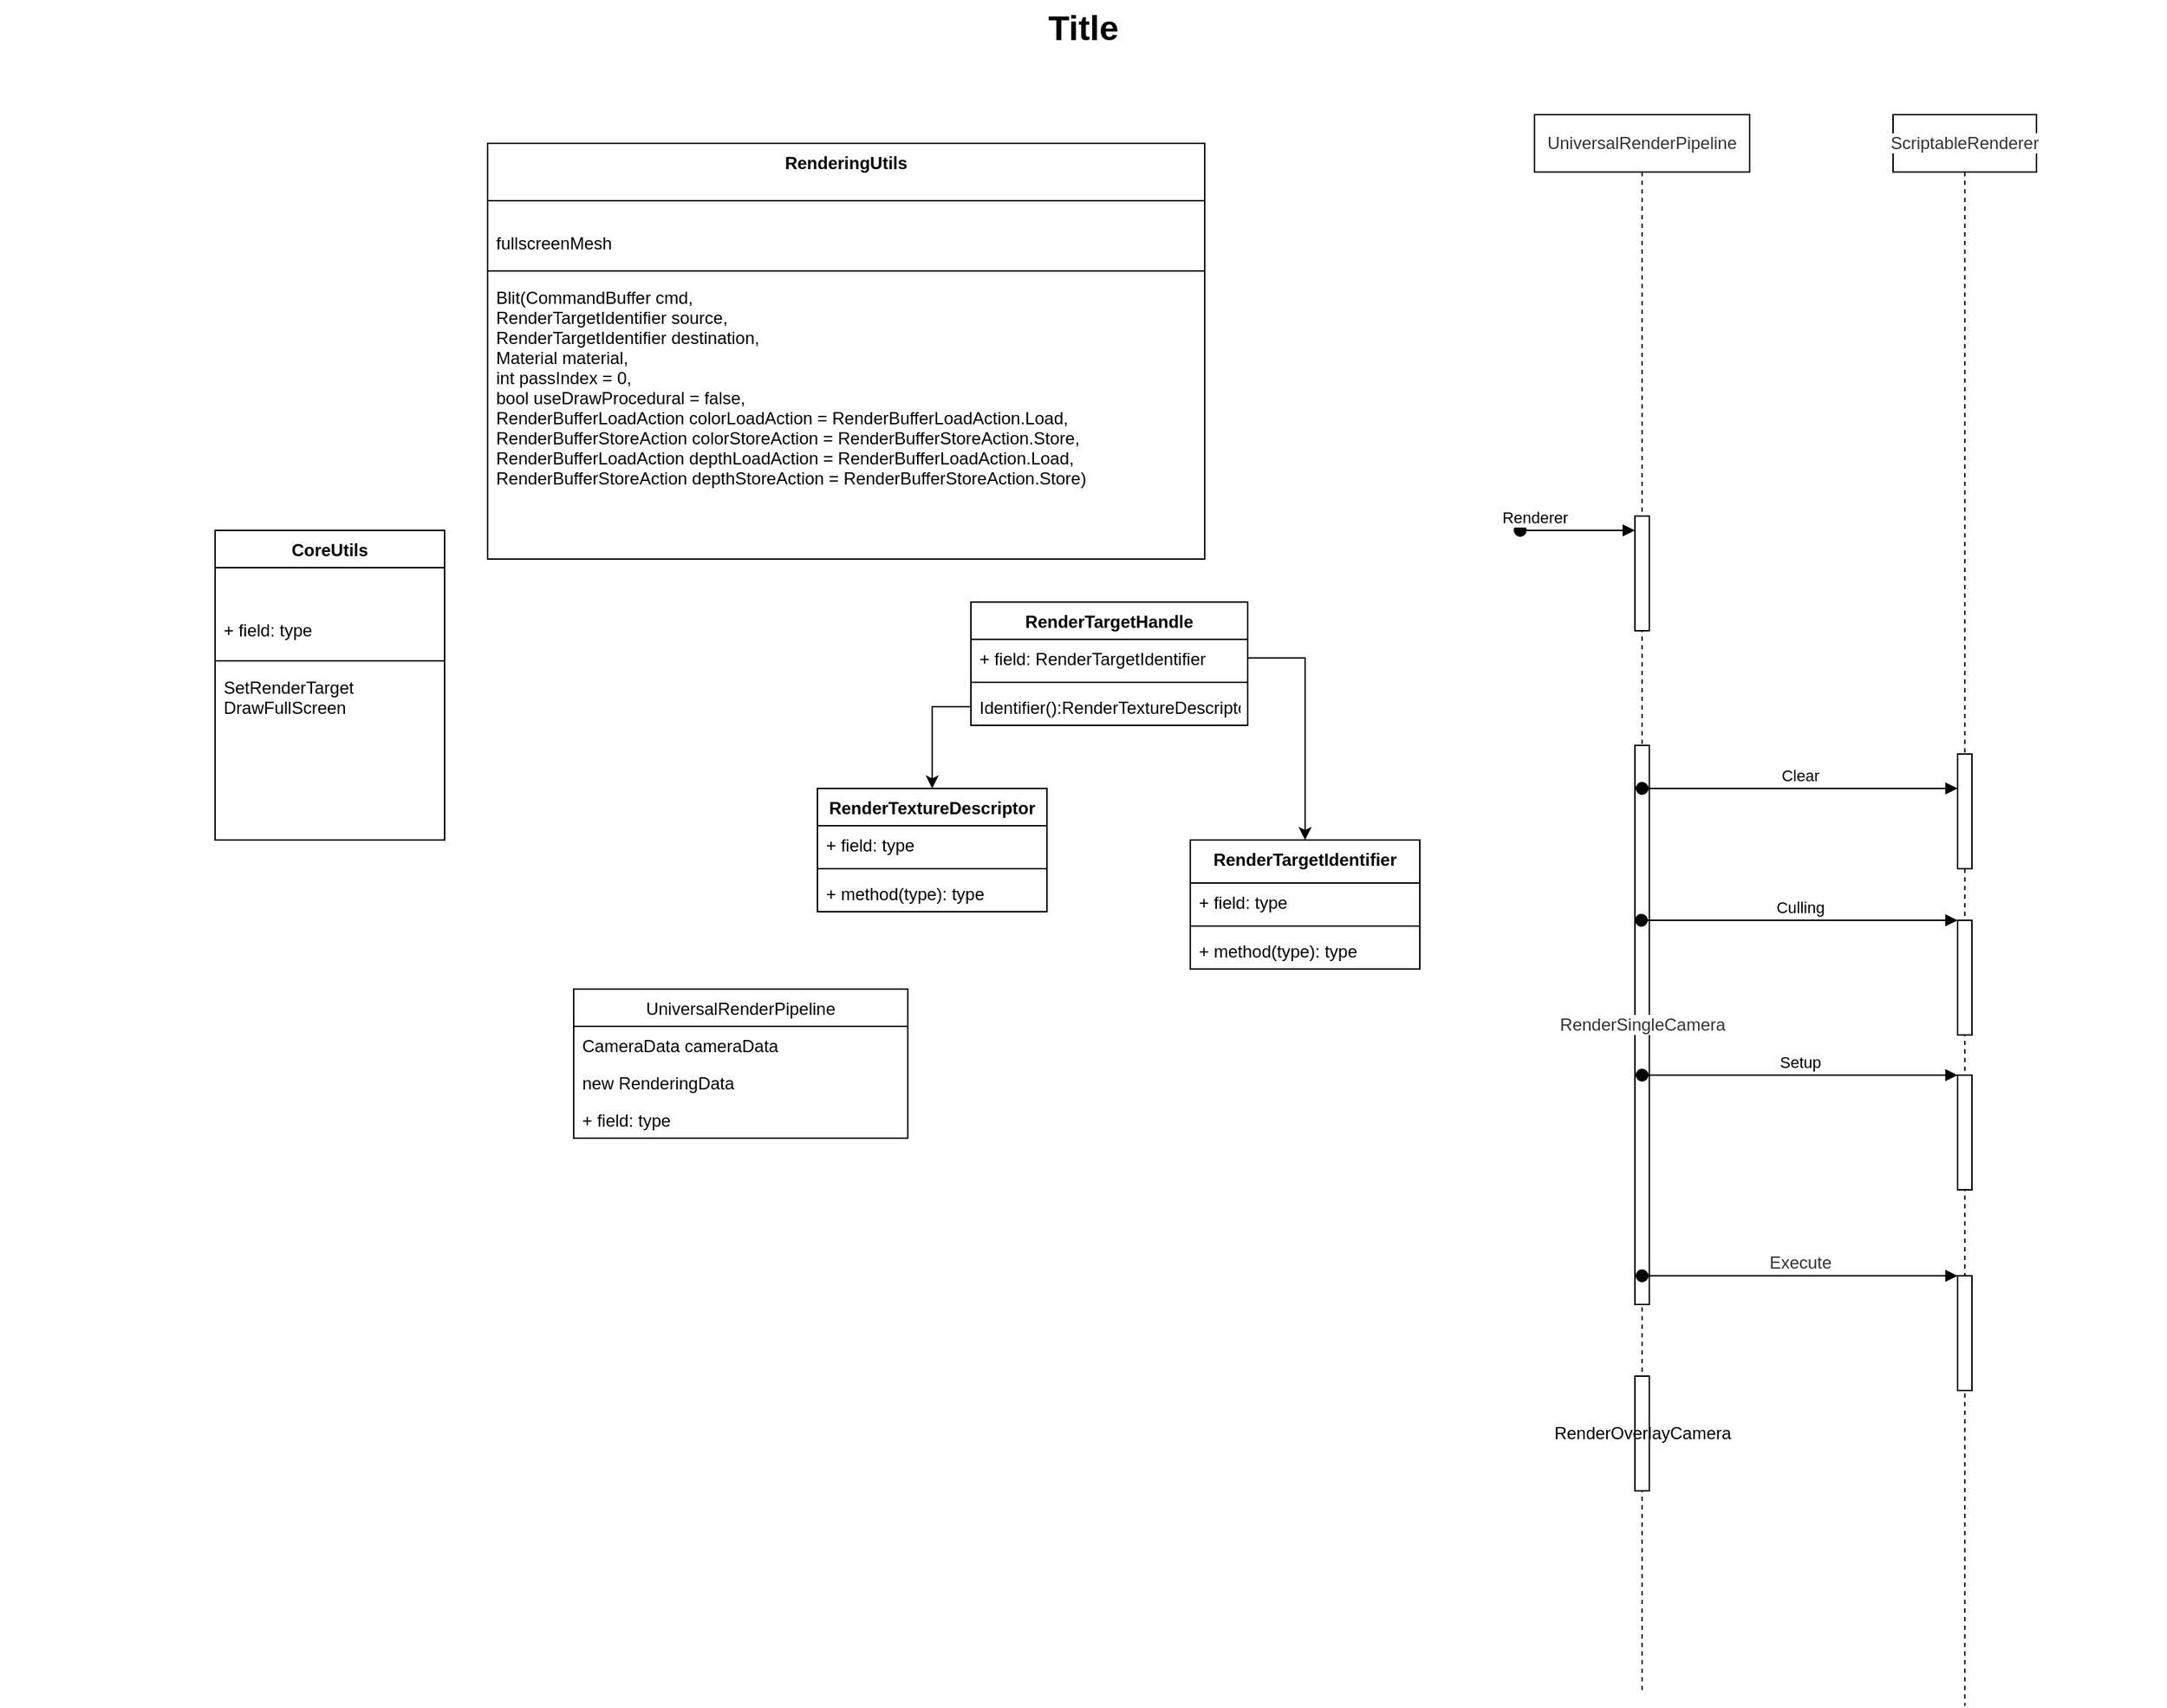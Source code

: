 <mxfile version="17.4.6" type="github"><diagram name="SRP" id="929967ad-93f9-6ef4-fab6-5d389245f69c"><mxGraphModel dx="974" dy="803" grid="1" gridSize="10" guides="1" tooltips="1" connect="1" arrows="1" fold="1" page="1" pageScale="1.5" pageWidth="1169" pageHeight="826" background="none" math="0" shadow="0"><root><mxCell id="0" style=";html=1;"/><mxCell id="1" style=";html=1;" parent="0"/><mxCell id="1672d66443f91eb5-23" value="Title" style="text;strokeColor=none;fillColor=none;html=1;fontSize=24;fontStyle=1;verticalAlign=middle;align=center;" parent="1" vertex="1"><mxGeometry x="120" y="40" width="1510" height="40" as="geometry"/></mxCell><mxCell id="dObXKmZURGs3Wg0Llti3-1" value="CoreUtils" style="swimlane;fontStyle=1;align=center;verticalAlign=top;childLayout=stackLayout;horizontal=1;startSize=26;horizontalStack=0;resizeParent=1;resizeParentMax=0;resizeLast=0;collapsible=1;marginBottom=0;flipH=1;" vertex="1" parent="1"><mxGeometry x="270" y="410" width="160" height="216" as="geometry"/></mxCell><mxCell id="dObXKmZURGs3Wg0Llti3-10" style="text;strokeColor=none;fillColor=none;align=left;verticalAlign=top;spacingLeft=4;spacingRight=4;overflow=hidden;rotatable=0;points=[[0,0.5],[1,0.5]];portConstraint=eastwest;" vertex="1" parent="dObXKmZURGs3Wg0Llti3-1"><mxGeometry y="26" width="160" height="30" as="geometry"/></mxCell><mxCell id="dObXKmZURGs3Wg0Llti3-2" value="+ field: type" style="text;strokeColor=none;fillColor=none;align=left;verticalAlign=top;spacingLeft=4;spacingRight=4;overflow=hidden;rotatable=0;points=[[0,0.5],[1,0.5]];portConstraint=eastwest;" vertex="1" parent="dObXKmZURGs3Wg0Llti3-1"><mxGeometry y="56" width="160" height="30" as="geometry"/></mxCell><mxCell id="dObXKmZURGs3Wg0Llti3-3" value="" style="line;strokeWidth=1;fillColor=none;align=left;verticalAlign=middle;spacingTop=-1;spacingLeft=3;spacingRight=3;rotatable=0;labelPosition=right;points=[];portConstraint=eastwest;" vertex="1" parent="dObXKmZURGs3Wg0Llti3-1"><mxGeometry y="86" width="160" height="10" as="geometry"/></mxCell><mxCell id="dObXKmZURGs3Wg0Llti3-4" value="SetRenderTarget&#10;DrawFullScreen" style="text;strokeColor=none;fillColor=none;align=left;verticalAlign=top;spacingLeft=4;spacingRight=4;overflow=hidden;rotatable=0;points=[[0,0.5],[1,0.5]];portConstraint=eastwest;" vertex="1" parent="dObXKmZURGs3Wg0Llti3-1"><mxGeometry y="96" width="160" height="60" as="geometry"/></mxCell><mxCell id="dObXKmZURGs3Wg0Llti3-11" style="text;strokeColor=none;fillColor=none;align=left;verticalAlign=top;spacingLeft=4;spacingRight=4;overflow=hidden;rotatable=0;points=[[0,0.5],[1,0.5]];portConstraint=eastwest;" vertex="1" parent="dObXKmZURGs3Wg0Llti3-1"><mxGeometry y="156" width="160" height="60" as="geometry"/></mxCell><mxCell id="dObXKmZURGs3Wg0Llti3-5" value="RenderingUtils" style="swimlane;fontStyle=1;align=center;verticalAlign=top;childLayout=stackLayout;horizontal=1;startSize=40;horizontalStack=0;resizeParent=1;resizeParentMax=0;resizeLast=0;collapsible=1;marginBottom=0;flipH=0;" vertex="1" parent="1"><mxGeometry x="460" y="140" width="500" height="290" as="geometry"/></mxCell><mxCell id="dObXKmZURGs3Wg0Llti3-12" style="text;strokeColor=none;fillColor=none;align=left;verticalAlign=top;spacingLeft=4;spacingRight=4;overflow=hidden;rotatable=0;points=[[0,0.5],[1,0.5]];portConstraint=eastwest;" vertex="1" parent="dObXKmZURGs3Wg0Llti3-5"><mxGeometry y="40" width="500" height="16" as="geometry"/></mxCell><mxCell id="dObXKmZURGs3Wg0Llti3-6" value="fullscreenMesh" style="text;strokeColor=none;fillColor=none;align=left;verticalAlign=top;spacingLeft=4;spacingRight=4;overflow=hidden;rotatable=0;points=[[0,0.5],[1,0.5]];portConstraint=eastwest;" vertex="1" parent="dObXKmZURGs3Wg0Llti3-5"><mxGeometry y="56" width="500" height="28" as="geometry"/></mxCell><mxCell id="dObXKmZURGs3Wg0Llti3-7" value="" style="line;strokeWidth=1;fillColor=none;align=left;verticalAlign=middle;spacingTop=-1;spacingLeft=3;spacingRight=3;rotatable=0;labelPosition=right;points=[];portConstraint=eastwest;" vertex="1" parent="dObXKmZURGs3Wg0Llti3-5"><mxGeometry y="84" width="500" height="10" as="geometry"/></mxCell><mxCell id="dObXKmZURGs3Wg0Llti3-8" value="Blit(CommandBuffer cmd,&#10;    RenderTargetIdentifier source,&#10;    RenderTargetIdentifier destination,&#10;    Material material,&#10;    int passIndex = 0,&#10;    bool useDrawProcedural = false,&#10;    RenderBufferLoadAction colorLoadAction = RenderBufferLoadAction.Load,&#10;    RenderBufferStoreAction colorStoreAction = RenderBufferStoreAction.Store,&#10;    RenderBufferLoadAction depthLoadAction = RenderBufferLoadAction.Load,&#10;    RenderBufferStoreAction depthStoreAction = RenderBufferStoreAction.Store)" style="text;strokeColor=none;fillColor=none;align=left;verticalAlign=top;spacingLeft=4;spacingRight=4;overflow=hidden;rotatable=0;points=[[0,0.5],[1,0.5]];portConstraint=eastwest;" vertex="1" parent="dObXKmZURGs3Wg0Llti3-5"><mxGeometry y="94" width="500" height="196" as="geometry"/></mxCell><object label="RenderTargetIdentifier" f="Identifies a RenderTexture for a Rendering.CommandBuffer" n=" new RenderTargetIdentifier(cameraData.targetTexture) : BuiltinRenderTextureType.CameraTarget;" id="dObXKmZURGs3Wg0Llti3-14"><mxCell style="swimlane;fontStyle=1;align=center;verticalAlign=top;childLayout=stackLayout;horizontal=1;startSize=30;horizontalStack=0;resizeParent=1;resizeParentMax=0;resizeLast=0;collapsible=1;marginBottom=0;flipH=0;" vertex="1" parent="1"><mxGeometry x="950" y="626" width="160" height="90" as="geometry"><mxRectangle x="820" y="440" width="160" height="26" as="alternateBounds"/></mxGeometry></mxCell></object><mxCell id="dObXKmZURGs3Wg0Llti3-15" value="+ field: type" style="text;strokeColor=none;fillColor=none;align=left;verticalAlign=top;spacingLeft=4;spacingRight=4;overflow=hidden;rotatable=0;points=[[0,0.5],[1,0.5]];portConstraint=eastwest;" vertex="1" parent="dObXKmZURGs3Wg0Llti3-14"><mxGeometry y="30" width="160" height="26" as="geometry"/></mxCell><mxCell id="dObXKmZURGs3Wg0Llti3-16" value="" style="line;strokeWidth=1;fillColor=none;align=left;verticalAlign=middle;spacingTop=-1;spacingLeft=3;spacingRight=3;rotatable=0;labelPosition=right;points=[];portConstraint=eastwest;" vertex="1" parent="dObXKmZURGs3Wg0Llti3-14"><mxGeometry y="56" width="160" height="8" as="geometry"/></mxCell><mxCell id="dObXKmZURGs3Wg0Llti3-17" value="+ method(type): type" style="text;strokeColor=none;fillColor=none;align=left;verticalAlign=top;spacingLeft=4;spacingRight=4;overflow=hidden;rotatable=0;points=[[0,0.5],[1,0.5]];portConstraint=eastwest;" vertex="1" parent="dObXKmZURGs3Wg0Llti3-14"><mxGeometry y="64" width="160" height="26" as="geometry"/></mxCell><object label="RenderTargetHandle" d="RenderTargetHandle can be thought of as a kind of ShaderProperty string hash" id="dObXKmZURGs3Wg0Llti3-18"><mxCell style="swimlane;fontStyle=1;align=center;verticalAlign=top;childLayout=stackLayout;horizontal=1;startSize=26;horizontalStack=0;resizeParent=1;resizeParentMax=0;resizeLast=0;collapsible=1;marginBottom=0;flipH=0;" vertex="1" parent="1"><mxGeometry x="797" y="460" width="193" height="86" as="geometry"/></mxCell></object><mxCell id="dObXKmZURGs3Wg0Llti3-19" value="+ field: RenderTargetIdentifier" style="text;strokeColor=none;fillColor=none;align=left;verticalAlign=top;spacingLeft=4;spacingRight=4;overflow=hidden;rotatable=0;points=[[0,0.5],[1,0.5]];portConstraint=eastwest;" vertex="1" parent="dObXKmZURGs3Wg0Llti3-18"><mxGeometry y="26" width="193" height="26" as="geometry"/></mxCell><mxCell id="dObXKmZURGs3Wg0Llti3-20" value="" style="line;strokeWidth=1;fillColor=none;align=left;verticalAlign=middle;spacingTop=-1;spacingLeft=3;spacingRight=3;rotatable=0;labelPosition=right;points=[];portConstraint=eastwest;" vertex="1" parent="dObXKmZURGs3Wg0Llti3-18"><mxGeometry y="52" width="193" height="8" as="geometry"/></mxCell><mxCell id="dObXKmZURGs3Wg0Llti3-21" value="Identifier():RenderTextureDescriptor" style="text;strokeColor=none;fillColor=none;align=left;verticalAlign=top;spacingLeft=4;spacingRight=4;overflow=hidden;rotatable=0;points=[[0,0.5],[1,0.5]];portConstraint=eastwest;" vertex="1" parent="dObXKmZURGs3Wg0Llti3-18"><mxGeometry y="60" width="193" height="26" as="geometry"/></mxCell><object label="RenderTextureDescriptor" d="  ///   &lt;para&gt;This struct contains all the information required to create a RenderTexture. It can be copied, cached, and reused to easily create RenderTextures that all share the same properties. Avoid using the default constructor as it does not initialize some flags with the recommended values.&lt;/para&gt;&#10;" id="dObXKmZURGs3Wg0Llti3-22"><mxCell style="swimlane;fontStyle=1;align=center;verticalAlign=top;childLayout=stackLayout;horizontal=1;startSize=26;horizontalStack=0;resizeParent=1;resizeParentMax=0;resizeLast=0;collapsible=1;marginBottom=0;flipH=0;" vertex="1" parent="1"><mxGeometry x="690" y="590" width="160" height="86" as="geometry"/></mxCell></object><mxCell id="dObXKmZURGs3Wg0Llti3-23" value="+ field: type" style="text;strokeColor=none;fillColor=none;align=left;verticalAlign=top;spacingLeft=4;spacingRight=4;overflow=hidden;rotatable=0;points=[[0,0.5],[1,0.5]];portConstraint=eastwest;" vertex="1" parent="dObXKmZURGs3Wg0Llti3-22"><mxGeometry y="26" width="160" height="26" as="geometry"/></mxCell><mxCell id="dObXKmZURGs3Wg0Llti3-24" value="" style="line;strokeWidth=1;fillColor=none;align=left;verticalAlign=middle;spacingTop=-1;spacingLeft=3;spacingRight=3;rotatable=0;labelPosition=right;points=[];portConstraint=eastwest;" vertex="1" parent="dObXKmZURGs3Wg0Llti3-22"><mxGeometry y="52" width="160" height="8" as="geometry"/></mxCell><mxCell id="dObXKmZURGs3Wg0Llti3-25" value="+ method(type): type" style="text;strokeColor=none;fillColor=none;align=left;verticalAlign=top;spacingLeft=4;spacingRight=4;overflow=hidden;rotatable=0;points=[[0,0.5],[1,0.5]];portConstraint=eastwest;" vertex="1" parent="dObXKmZURGs3Wg0Llti3-22"><mxGeometry y="60" width="160" height="26" as="geometry"/></mxCell><mxCell id="dObXKmZURGs3Wg0Llti3-27" style="edgeStyle=orthogonalEdgeStyle;rounded=0;orthogonalLoop=1;jettySize=auto;html=1;" edge="1" parent="1" source="dObXKmZURGs3Wg0Llti3-21" target="dObXKmZURGs3Wg0Llti3-22"><mxGeometry relative="1" as="geometry"/></mxCell><mxCell id="dObXKmZURGs3Wg0Llti3-28" style="edgeStyle=orthogonalEdgeStyle;rounded=0;orthogonalLoop=1;jettySize=auto;html=1;" edge="1" parent="1" source="dObXKmZURGs3Wg0Llti3-19" target="dObXKmZURGs3Wg0Llti3-14"><mxGeometry relative="1" as="geometry"/></mxCell><mxCell id="dObXKmZURGs3Wg0Llti3-34" value="UniversalRenderPipeline" style="swimlane;fontStyle=0;childLayout=stackLayout;horizontal=1;startSize=26;fillColor=none;horizontalStack=0;resizeParent=1;resizeParentMax=0;resizeLast=0;collapsible=1;marginBottom=0;" vertex="1" parent="1"><mxGeometry x="520" y="730" width="233" height="104" as="geometry"/></mxCell><mxCell id="dObXKmZURGs3Wg0Llti3-35" value="CameraData cameraData" style="text;strokeColor=none;fillColor=none;align=left;verticalAlign=top;spacingLeft=4;spacingRight=4;overflow=hidden;rotatable=0;points=[[0,0.5],[1,0.5]];portConstraint=eastwest;" vertex="1" parent="dObXKmZURGs3Wg0Llti3-34"><mxGeometry y="26" width="233" height="26" as="geometry"/></mxCell><mxCell id="dObXKmZURGs3Wg0Llti3-36" value="new RenderingData" style="text;strokeColor=none;fillColor=none;align=left;verticalAlign=top;spacingLeft=4;spacingRight=4;overflow=hidden;rotatable=0;points=[[0,0.5],[1,0.5]];portConstraint=eastwest;" vertex="1" parent="dObXKmZURGs3Wg0Llti3-34"><mxGeometry y="52" width="233" height="26" as="geometry"/></mxCell><mxCell id="dObXKmZURGs3Wg0Llti3-37" value="+ field: type" style="text;strokeColor=none;fillColor=none;align=left;verticalAlign=top;spacingLeft=4;spacingRight=4;overflow=hidden;rotatable=0;points=[[0,0.5],[1,0.5]];portConstraint=eastwest;" vertex="1" parent="dObXKmZURGs3Wg0Llti3-34"><mxGeometry y="78" width="233" height="26" as="geometry"/></mxCell><mxCell id="dObXKmZURGs3Wg0Llti3-52" value="&lt;span style=&quot;color: rgb(51 , 51 , 51) ; font-family: , &amp;#34;stheiti&amp;#34; , &amp;#34;hei&amp;#34; , &amp;#34;heiti sc&amp;#34; , &amp;#34;microsoft yahei&amp;#34; , &amp;#34;arial&amp;#34; , sans-serif ; background-color: rgb(255 , 255 , 255)&quot;&gt;UniversalRenderPipeline&lt;/span&gt;" style="shape=umlLifeline;perimeter=lifelinePerimeter;whiteSpace=wrap;html=1;container=1;collapsible=0;recursiveResize=0;outlineConnect=0;" vertex="1" parent="1"><mxGeometry x="1190" y="120" width="150" height="1100" as="geometry"/></mxCell><mxCell id="dObXKmZURGs3Wg0Llti3-53" value="" style="html=1;points=[];perimeter=orthogonalPerimeter;" vertex="1" parent="dObXKmZURGs3Wg0Llti3-52"><mxGeometry x="70" y="280" width="10" height="80" as="geometry"/></mxCell><mxCell id="dObXKmZURGs3Wg0Llti3-54" value="Renderer" style="html=1;verticalAlign=bottom;startArrow=oval;endArrow=block;startSize=8;rounded=0;" edge="1" parent="dObXKmZURGs3Wg0Llti3-52" target="dObXKmZURGs3Wg0Llti3-53"><mxGeometry x="-0.75" relative="1" as="geometry"><mxPoint x="-10" y="290" as="sourcePoint"/><mxPoint as="offset"/></mxGeometry></mxCell><mxCell id="dObXKmZURGs3Wg0Llti3-55" value="&lt;span style=&quot;color: rgb(51 , 51 , 51) ; text-align: left ; background-color: rgb(255 , 255 , 255)&quot;&gt;RenderSingleCamera&lt;/span&gt;" style="html=1;points=[];perimeter=orthogonalPerimeter;" vertex="1" parent="dObXKmZURGs3Wg0Llti3-52"><mxGeometry x="70" y="440" width="10" height="390" as="geometry"/></mxCell><mxCell id="dObXKmZURGs3Wg0Llti3-56" value="&lt;span style=&quot;color: rgb(51 , 51 , 51) ; font-family: , &amp;#34;stheiti&amp;#34; , &amp;#34;hei&amp;#34; , &amp;#34;heiti sc&amp;#34; , &amp;#34;microsoft yahei&amp;#34; , &amp;#34;arial&amp;#34; , sans-serif ; background-color: rgb(255 , 255 , 255)&quot;&gt;ScriptableRenderer&lt;/span&gt;" style="shape=umlLifeline;perimeter=lifelinePerimeter;whiteSpace=wrap;html=1;container=1;collapsible=0;recursiveResize=0;outlineConnect=0;" vertex="1" parent="1"><mxGeometry x="1440" y="120" width="100" height="1110" as="geometry"/></mxCell><mxCell id="dObXKmZURGs3Wg0Llti3-57" value="" style="html=1;points=[];perimeter=orthogonalPerimeter;" vertex="1" parent="dObXKmZURGs3Wg0Llti3-56"><mxGeometry x="45" y="446" width="10" height="80" as="geometry"/></mxCell><mxCell id="dObXKmZURGs3Wg0Llti3-58" value="" style="html=1;points=[];perimeter=orthogonalPerimeter;" vertex="1" parent="dObXKmZURGs3Wg0Llti3-56"><mxGeometry x="45" y="562" width="10" height="80" as="geometry"/></mxCell><mxCell id="dObXKmZURGs3Wg0Llti3-59" value="Culling" style="html=1;verticalAlign=bottom;startArrow=oval;endArrow=block;startSize=8;rounded=0;" edge="1" parent="dObXKmZURGs3Wg0Llti3-56" target="dObXKmZURGs3Wg0Llti3-58"><mxGeometry relative="1" as="geometry"><mxPoint x="-175.5" y="562" as="sourcePoint"/></mxGeometry></mxCell><mxCell id="dObXKmZURGs3Wg0Llti3-60" value="" style="html=1;points=[];perimeter=orthogonalPerimeter;" vertex="1" parent="dObXKmZURGs3Wg0Llti3-56"><mxGeometry x="45" y="670" width="10" height="80" as="geometry"/></mxCell><mxCell id="dObXKmZURGs3Wg0Llti3-61" value="" style="html=1;points=[];perimeter=orthogonalPerimeter;" vertex="1" parent="dObXKmZURGs3Wg0Llti3-56"><mxGeometry x="45" y="810" width="10" height="80" as="geometry"/></mxCell><mxCell id="dObXKmZURGs3Wg0Llti3-62" value="Clear" style="html=1;verticalAlign=bottom;startArrow=oval;endArrow=block;startSize=8;rounded=0;" edge="1" parent="1" source="dObXKmZURGs3Wg0Llti3-52" target="dObXKmZURGs3Wg0Llti3-57"><mxGeometry relative="1" as="geometry"><mxPoint x="1425" y="566" as="sourcePoint"/><Array as="points"><mxPoint x="1310" y="590"/></Array></mxGeometry></mxCell><mxCell id="dObXKmZURGs3Wg0Llti3-63" value="Setup" style="html=1;verticalAlign=bottom;startArrow=oval;endArrow=block;startSize=8;rounded=0;" edge="1" parent="1" source="dObXKmZURGs3Wg0Llti3-52" target="dObXKmZURGs3Wg0Llti3-60"><mxGeometry relative="1" as="geometry"><mxPoint x="1264.5" y="790" as="sourcePoint"/></mxGeometry></mxCell><mxCell id="dObXKmZURGs3Wg0Llti3-64" value="&lt;span style=&quot;color: rgb(51 , 51 , 51) ; font-size: 12px ; text-align: left&quot;&gt;Execute&lt;/span&gt;" style="html=1;verticalAlign=bottom;startArrow=oval;endArrow=block;startSize=8;rounded=0;" edge="1" parent="1" source="dObXKmZURGs3Wg0Llti3-52" target="dObXKmZURGs3Wg0Llti3-61"><mxGeometry relative="1" as="geometry"><mxPoint x="1265" y="930" as="sourcePoint"/></mxGeometry></mxCell><mxCell id="dObXKmZURGs3Wg0Llti3-65" value="RenderOverlayCamera&lt;br&gt;" style="html=1;points=[];perimeter=orthogonalPerimeter;" vertex="1" parent="1"><mxGeometry x="1260" y="1000" width="10" height="80" as="geometry"/></mxCell></root></mxGraphModel></diagram></mxfile>